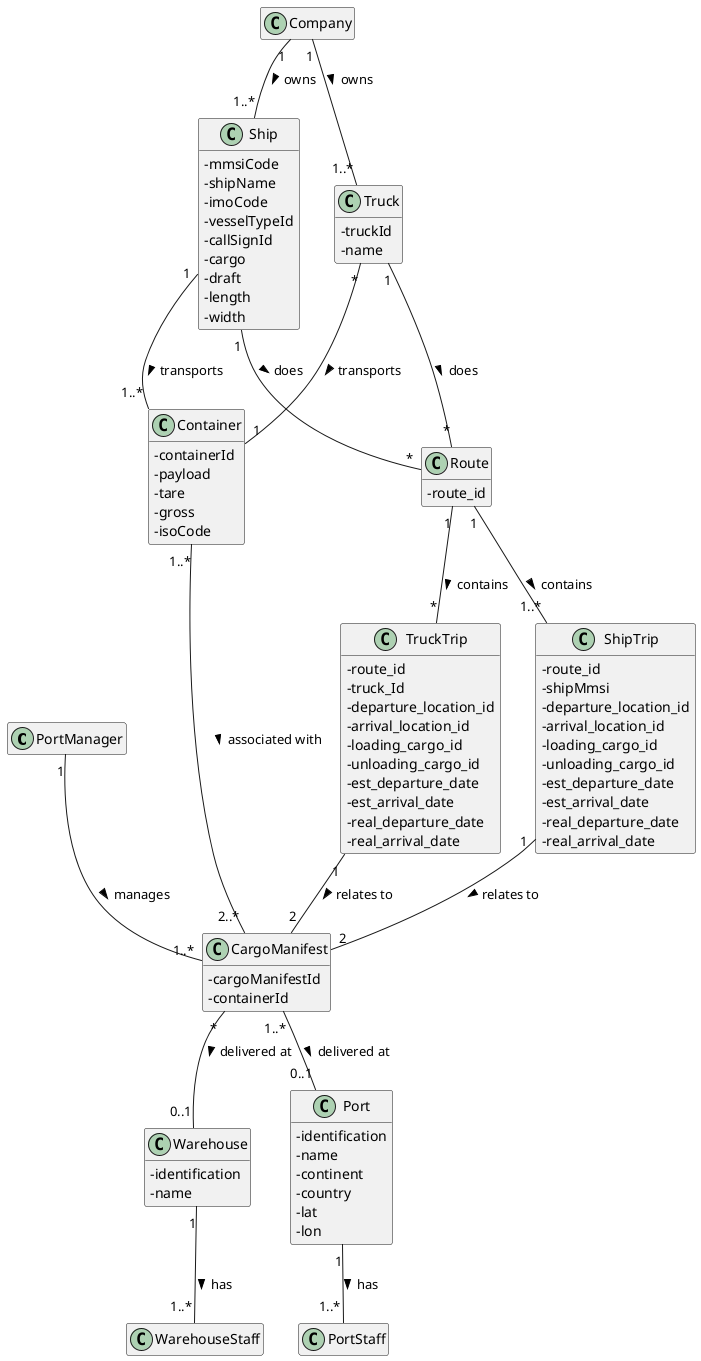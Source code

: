 @startuml

skinparam classAttributeIconSize 0
hide empty methods
hide empty attributes

class PortManager{}

class Container {
   -containerId
   -payload
   -tare
   -gross
   -isoCode
}

class CargoManifest {
    -cargoManifestId
    -containerId
}

class Ship {
    -mmsiCode
    -shipName
    -imoCode
    -vesselTypeId
    -callSignId
    -cargo
    -draft
    -length
    -width
}

class ShipTrip{
    -route_id
    -shipMmsi
    /'has attribute phase?'/
    -departure_location_id
    -arrival_location_id
    -loading_cargo_id
    -unloading_cargo_id
    -est_departure_date
    -est_arrival_date
    -real_departure_date
    -real_arrival_date
}

class Route {
    -route_id
}

class Truck {
    -truckId
    -name
}

class TruckTrip{
    -route_id
    -truck_Id
    /'has attribute phase?'/
    -departure_location_id
    -arrival_location_id
    -loading_cargo_id
    -unloading_cargo_id
    -est_departure_date
    -est_arrival_date
    -real_departure_date
    -real_arrival_date
}

class Warehouse {
    -identification
    -name
}

class Port {
    -identification
    -name
    -continent
    -country
    -lat
    -lon
}

Container "1..*"-- "2..*" CargoManifest : associated with >
Ship "1" -- "1..*" Container : transports >
CargoManifest "1..*" -- "0..1" Port : delivered at >
CargoManifest "*" -- "0..1" Warehouse : delivered at >
Ship "1" -- "*" Route : does >
Route "1" -- "1..*" ShipTrip : contains >
ShipTrip "1" -- "2" CargoManifest : relates to >
Truck "*" -- "1" Container : transports >
Truck "1" -- "*" Route : does >
Route "1" -- "*" TruckTrip : contains >
TruckTrip "1" -- "2" CargoManifest : relates to >

Company "1" -- "1..*" Ship : owns >
Company "1" -- "1..*" Truck : owns >
PortManager "1" -- "1..*" CargoManifest : manages >

Warehouse "1" -- "1..*" WarehouseStaff : has >
Port "1" -- "1..*" PortStaff : has >

@enduml
